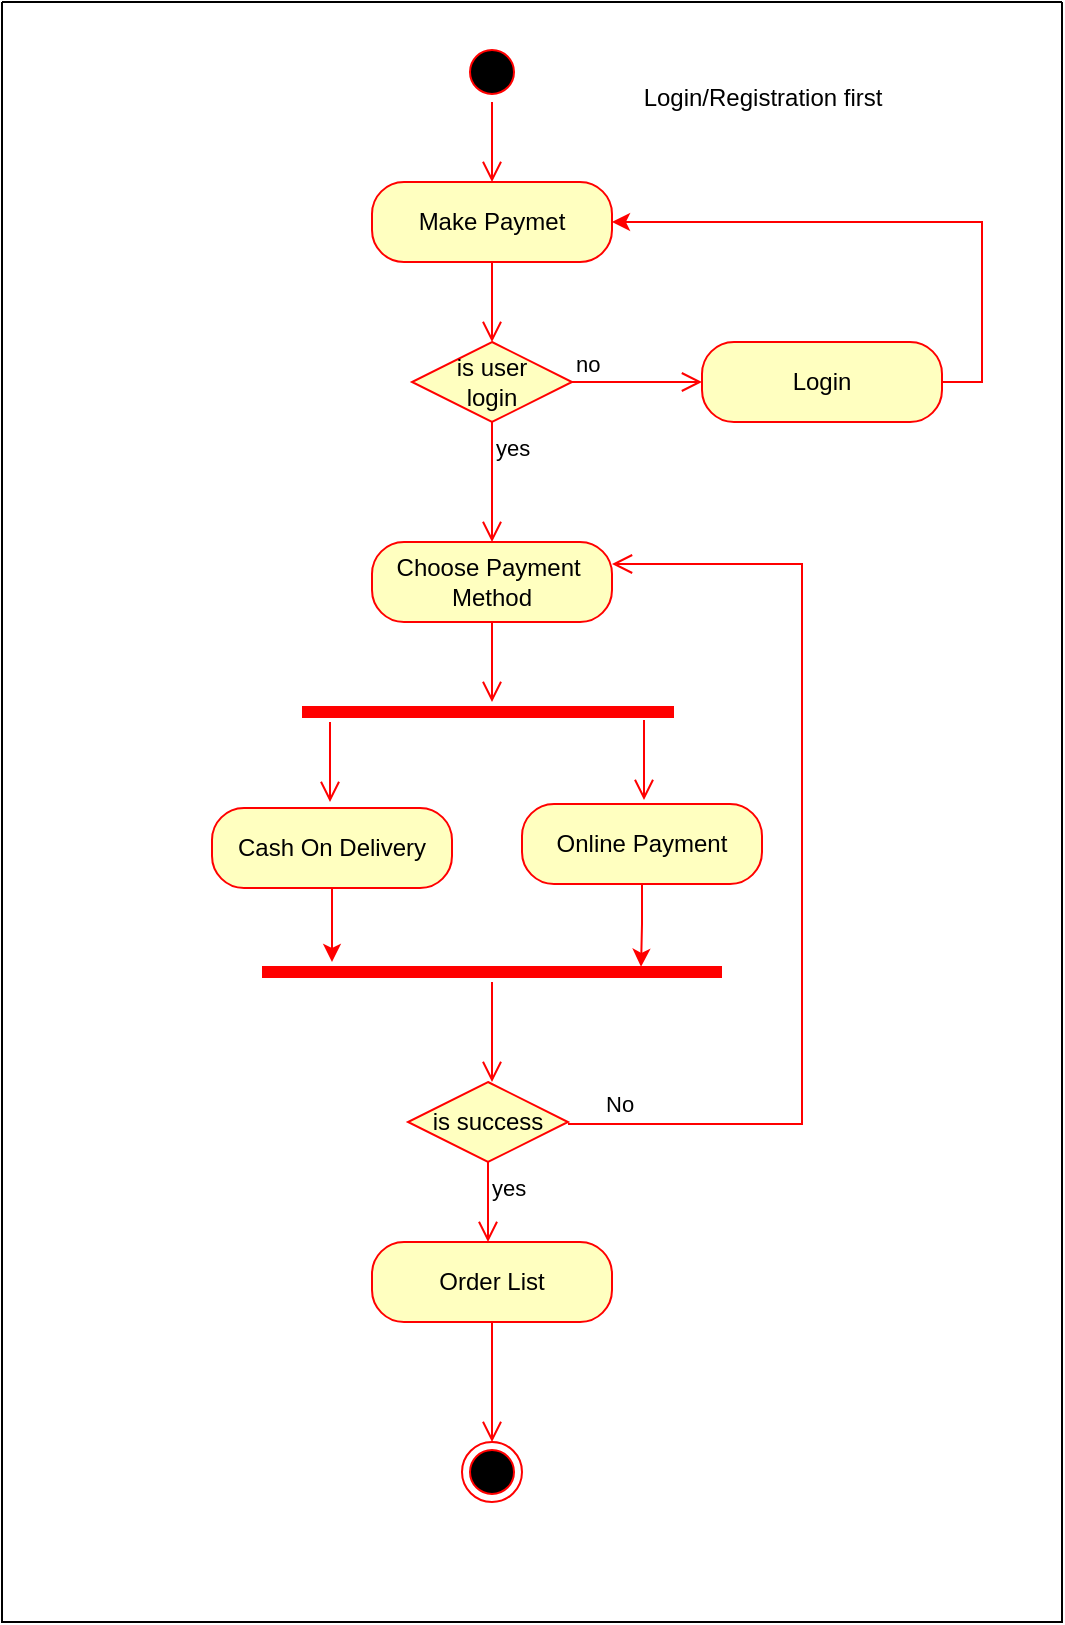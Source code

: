 <mxfile version="21.6.8" type="device">
  <diagram name="Page-1" id="s78vwAuqh1F_RyYbdOKj">
    <mxGraphModel dx="1036" dy="623" grid="1" gridSize="10" guides="1" tooltips="1" connect="1" arrows="1" fold="1" page="1" pageScale="1" pageWidth="850" pageHeight="1100" math="0" shadow="0">
      <root>
        <mxCell id="0" />
        <mxCell id="1" parent="0" />
        <mxCell id="tbQiJfBuRx7gAfBzdKo7-1" value="" style="ellipse;html=1;shape=startState;fillColor=#000000;strokeColor=#ff0000;" parent="1" vertex="1">
          <mxGeometry x="380" y="150" width="30" height="30" as="geometry" />
        </mxCell>
        <mxCell id="tbQiJfBuRx7gAfBzdKo7-2" value="" style="edgeStyle=orthogonalEdgeStyle;html=1;verticalAlign=bottom;endArrow=open;endSize=8;strokeColor=#ff0000;rounded=0;" parent="1" source="tbQiJfBuRx7gAfBzdKo7-1" edge="1">
          <mxGeometry relative="1" as="geometry">
            <mxPoint x="395" y="220" as="targetPoint" />
          </mxGeometry>
        </mxCell>
        <mxCell id="tbQiJfBuRx7gAfBzdKo7-3" value="Make Paymet" style="rounded=1;whiteSpace=wrap;html=1;arcSize=40;fontColor=#000000;fillColor=#ffffc0;strokeColor=#ff0000;" parent="1" vertex="1">
          <mxGeometry x="335" y="220" width="120" height="40" as="geometry" />
        </mxCell>
        <mxCell id="tbQiJfBuRx7gAfBzdKo7-4" value="" style="edgeStyle=orthogonalEdgeStyle;html=1;verticalAlign=bottom;endArrow=open;endSize=8;strokeColor=#ff0000;rounded=0;" parent="1" source="tbQiJfBuRx7gAfBzdKo7-3" edge="1">
          <mxGeometry relative="1" as="geometry">
            <mxPoint x="395" y="300" as="targetPoint" />
          </mxGeometry>
        </mxCell>
        <mxCell id="tbQiJfBuRx7gAfBzdKo7-5" value="is user &lt;br&gt;login" style="rhombus;whiteSpace=wrap;html=1;fontColor=#000000;fillColor=#ffffc0;strokeColor=#ff0000;" parent="1" vertex="1">
          <mxGeometry x="355" y="300" width="80" height="40" as="geometry" />
        </mxCell>
        <mxCell id="tbQiJfBuRx7gAfBzdKo7-6" value="no" style="edgeStyle=orthogonalEdgeStyle;html=1;align=left;verticalAlign=bottom;endArrow=open;endSize=8;strokeColor=#ff0000;rounded=0;" parent="1" source="tbQiJfBuRx7gAfBzdKo7-5" edge="1">
          <mxGeometry x="-1" relative="1" as="geometry">
            <mxPoint x="500" y="320" as="targetPoint" />
          </mxGeometry>
        </mxCell>
        <mxCell id="tbQiJfBuRx7gAfBzdKo7-7" value="yes" style="edgeStyle=orthogonalEdgeStyle;html=1;align=left;verticalAlign=top;endArrow=open;endSize=8;strokeColor=#ff0000;rounded=0;" parent="1" source="tbQiJfBuRx7gAfBzdKo7-5" edge="1">
          <mxGeometry x="-1" relative="1" as="geometry">
            <mxPoint x="395" y="400" as="targetPoint" />
          </mxGeometry>
        </mxCell>
        <mxCell id="tbQiJfBuRx7gAfBzdKo7-12" style="edgeStyle=orthogonalEdgeStyle;rounded=0;orthogonalLoop=1;jettySize=auto;html=1;exitX=1;exitY=0.5;exitDx=0;exitDy=0;entryX=1;entryY=0.5;entryDx=0;entryDy=0;strokeColor=#FF0000;" parent="1" source="tbQiJfBuRx7gAfBzdKo7-8" target="tbQiJfBuRx7gAfBzdKo7-3" edge="1">
          <mxGeometry relative="1" as="geometry" />
        </mxCell>
        <mxCell id="tbQiJfBuRx7gAfBzdKo7-8" value="Login" style="rounded=1;whiteSpace=wrap;html=1;arcSize=40;fontColor=#000000;fillColor=#ffffc0;strokeColor=#ff0000;" parent="1" vertex="1">
          <mxGeometry x="500" y="300" width="120" height="40" as="geometry" />
        </mxCell>
        <mxCell id="tbQiJfBuRx7gAfBzdKo7-13" value="Login/Registration first" style="text;html=1;align=center;verticalAlign=middle;resizable=0;points=[];autosize=1;strokeColor=none;fillColor=none;" parent="1" vertex="1">
          <mxGeometry x="460" y="163" width="140" height="30" as="geometry" />
        </mxCell>
        <mxCell id="tbQiJfBuRx7gAfBzdKo7-16" value="Choose Payment&amp;nbsp;&lt;br&gt;Method" style="rounded=1;whiteSpace=wrap;html=1;arcSize=40;fontColor=#000000;fillColor=#ffffc0;strokeColor=#ff0000;" parent="1" vertex="1">
          <mxGeometry x="335" y="400" width="120" height="40" as="geometry" />
        </mxCell>
        <mxCell id="tbQiJfBuRx7gAfBzdKo7-17" value="" style="edgeStyle=orthogonalEdgeStyle;html=1;verticalAlign=bottom;endArrow=open;endSize=8;strokeColor=#ff0000;rounded=0;" parent="1" source="tbQiJfBuRx7gAfBzdKo7-16" edge="1">
          <mxGeometry relative="1" as="geometry">
            <mxPoint x="395" y="480" as="targetPoint" />
          </mxGeometry>
        </mxCell>
        <mxCell id="5p2_V_ac3LgHPGdp_iiU-6" value="" style="edgeStyle=orthogonalEdgeStyle;rounded=0;orthogonalLoop=1;jettySize=auto;html=1;strokeColor=#FF0000;" parent="1" source="tbQiJfBuRx7gAfBzdKo7-29" edge="1">
          <mxGeometry relative="1" as="geometry">
            <mxPoint x="315" y="610" as="targetPoint" />
          </mxGeometry>
        </mxCell>
        <mxCell id="tbQiJfBuRx7gAfBzdKo7-29" value="Cash On Delivery" style="rounded=1;whiteSpace=wrap;html=1;arcSize=40;fontColor=#000000;fillColor=#ffffc0;strokeColor=#ff0000;" parent="1" vertex="1">
          <mxGeometry x="255" y="533" width="120" height="40" as="geometry" />
        </mxCell>
        <mxCell id="5p2_V_ac3LgHPGdp_iiU-7" value="" style="edgeStyle=orthogonalEdgeStyle;rounded=0;orthogonalLoop=1;jettySize=auto;html=1;entryX=0.824;entryY=0.24;entryDx=0;entryDy=0;entryPerimeter=0;strokeColor=#FF0000;" parent="1" source="tbQiJfBuRx7gAfBzdKo7-31" target="5p2_V_ac3LgHPGdp_iiU-4" edge="1">
          <mxGeometry relative="1" as="geometry" />
        </mxCell>
        <mxCell id="tbQiJfBuRx7gAfBzdKo7-31" value="Online Payment" style="rounded=1;whiteSpace=wrap;html=1;arcSize=40;fontColor=#000000;fillColor=#ffffc0;strokeColor=#ff0000;" parent="1" vertex="1">
          <mxGeometry x="410" y="531" width="120" height="40" as="geometry" />
        </mxCell>
        <mxCell id="tbQiJfBuRx7gAfBzdKo7-36" value="" style="swimlane;startSize=0;" parent="1" vertex="1">
          <mxGeometry x="150" y="130" width="530" height="810" as="geometry" />
        </mxCell>
        <mxCell id="5p2_V_ac3LgHPGdp_iiU-1" value="" style="shape=line;html=1;strokeWidth=6;strokeColor=#ff0000;" parent="tbQiJfBuRx7gAfBzdKo7-36" vertex="1">
          <mxGeometry x="150" y="350" width="186" height="10" as="geometry" />
        </mxCell>
        <mxCell id="5p2_V_ac3LgHPGdp_iiU-2" value="" style="edgeStyle=orthogonalEdgeStyle;html=1;verticalAlign=bottom;endArrow=open;endSize=8;strokeColor=#ff0000;rounded=0;" parent="tbQiJfBuRx7gAfBzdKo7-36" edge="1">
          <mxGeometry relative="1" as="geometry">
            <mxPoint x="164" y="400" as="targetPoint" />
            <mxPoint x="164" y="360" as="sourcePoint" />
          </mxGeometry>
        </mxCell>
        <mxCell id="5p2_V_ac3LgHPGdp_iiU-4" value="" style="shape=line;html=1;strokeWidth=6;strokeColor=#ff0000;" parent="tbQiJfBuRx7gAfBzdKo7-36" vertex="1">
          <mxGeometry x="130" y="480" width="230" height="10" as="geometry" />
        </mxCell>
        <mxCell id="5p2_V_ac3LgHPGdp_iiU-5" value="" style="edgeStyle=orthogonalEdgeStyle;html=1;verticalAlign=bottom;endArrow=open;endSize=8;strokeColor=#ff0000;rounded=0;" parent="tbQiJfBuRx7gAfBzdKo7-36" source="5p2_V_ac3LgHPGdp_iiU-4" edge="1">
          <mxGeometry relative="1" as="geometry">
            <mxPoint x="245" y="540" as="targetPoint" />
          </mxGeometry>
        </mxCell>
        <mxCell id="5p2_V_ac3LgHPGdp_iiU-8" value="is success" style="rhombus;whiteSpace=wrap;html=1;fontColor=#000000;fillColor=#ffffc0;strokeColor=#ff0000;" parent="tbQiJfBuRx7gAfBzdKo7-36" vertex="1">
          <mxGeometry x="203" y="540" width="80" height="40" as="geometry" />
        </mxCell>
        <mxCell id="5p2_V_ac3LgHPGdp_iiU-10" value="yes" style="edgeStyle=orthogonalEdgeStyle;html=1;align=left;verticalAlign=top;endArrow=open;endSize=8;strokeColor=#ff0000;rounded=0;" parent="tbQiJfBuRx7gAfBzdKo7-36" source="5p2_V_ac3LgHPGdp_iiU-8" edge="1">
          <mxGeometry x="-1" relative="1" as="geometry">
            <mxPoint x="243" y="620" as="targetPoint" />
          </mxGeometry>
        </mxCell>
        <mxCell id="5p2_V_ac3LgHPGdp_iiU-11" value="Order List" style="rounded=1;whiteSpace=wrap;html=1;arcSize=40;fontColor=#000000;fillColor=#ffffc0;strokeColor=#ff0000;" parent="tbQiJfBuRx7gAfBzdKo7-36" vertex="1">
          <mxGeometry x="185" y="620" width="120" height="40" as="geometry" />
        </mxCell>
        <mxCell id="5p2_V_ac3LgHPGdp_iiU-12" value="" style="edgeStyle=orthogonalEdgeStyle;html=1;verticalAlign=bottom;endArrow=open;endSize=8;strokeColor=#ff0000;rounded=0;" parent="tbQiJfBuRx7gAfBzdKo7-36" source="5p2_V_ac3LgHPGdp_iiU-11" edge="1">
          <mxGeometry relative="1" as="geometry">
            <mxPoint x="245" y="720" as="targetPoint" />
          </mxGeometry>
        </mxCell>
        <mxCell id="5p2_V_ac3LgHPGdp_iiU-13" value="" style="ellipse;html=1;shape=endState;fillColor=#000000;strokeColor=#ff0000;" parent="tbQiJfBuRx7gAfBzdKo7-36" vertex="1">
          <mxGeometry x="230" y="720" width="30" height="30" as="geometry" />
        </mxCell>
        <mxCell id="5p2_V_ac3LgHPGdp_iiU-3" value="" style="edgeStyle=orthogonalEdgeStyle;html=1;verticalAlign=bottom;endArrow=open;endSize=8;strokeColor=#ff0000;rounded=0;" parent="1" edge="1">
          <mxGeometry relative="1" as="geometry">
            <mxPoint x="471" y="529" as="targetPoint" />
            <mxPoint x="471" y="489" as="sourcePoint" />
          </mxGeometry>
        </mxCell>
        <mxCell id="5p2_V_ac3LgHPGdp_iiU-9" value="No" style="edgeStyle=orthogonalEdgeStyle;html=1;align=left;verticalAlign=bottom;endArrow=open;endSize=8;strokeColor=#ff0000;rounded=0;entryX=1;entryY=0.25;entryDx=0;entryDy=0;exitX=1;exitY=0.5;exitDx=0;exitDy=0;" parent="1" edge="1">
          <mxGeometry x="-0.931" y="1" relative="1" as="geometry">
            <mxPoint x="455" y="411" as="targetPoint" />
            <mxPoint x="433" y="691" as="sourcePoint" />
            <Array as="points">
              <mxPoint x="550" y="691" />
              <mxPoint x="550" y="411" />
            </Array>
            <mxPoint as="offset" />
          </mxGeometry>
        </mxCell>
      </root>
    </mxGraphModel>
  </diagram>
</mxfile>
